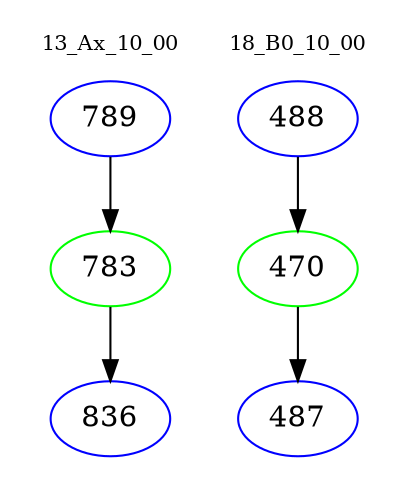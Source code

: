 digraph{
subgraph cluster_0 {
color = white
label = "13_Ax_10_00";
fontsize=10;
T0_789 [label="789", color="blue"]
T0_789 -> T0_783 [color="black"]
T0_783 [label="783", color="green"]
T0_783 -> T0_836 [color="black"]
T0_836 [label="836", color="blue"]
}
subgraph cluster_1 {
color = white
label = "18_B0_10_00";
fontsize=10;
T1_488 [label="488", color="blue"]
T1_488 -> T1_470 [color="black"]
T1_470 [label="470", color="green"]
T1_470 -> T1_487 [color="black"]
T1_487 [label="487", color="blue"]
}
}
